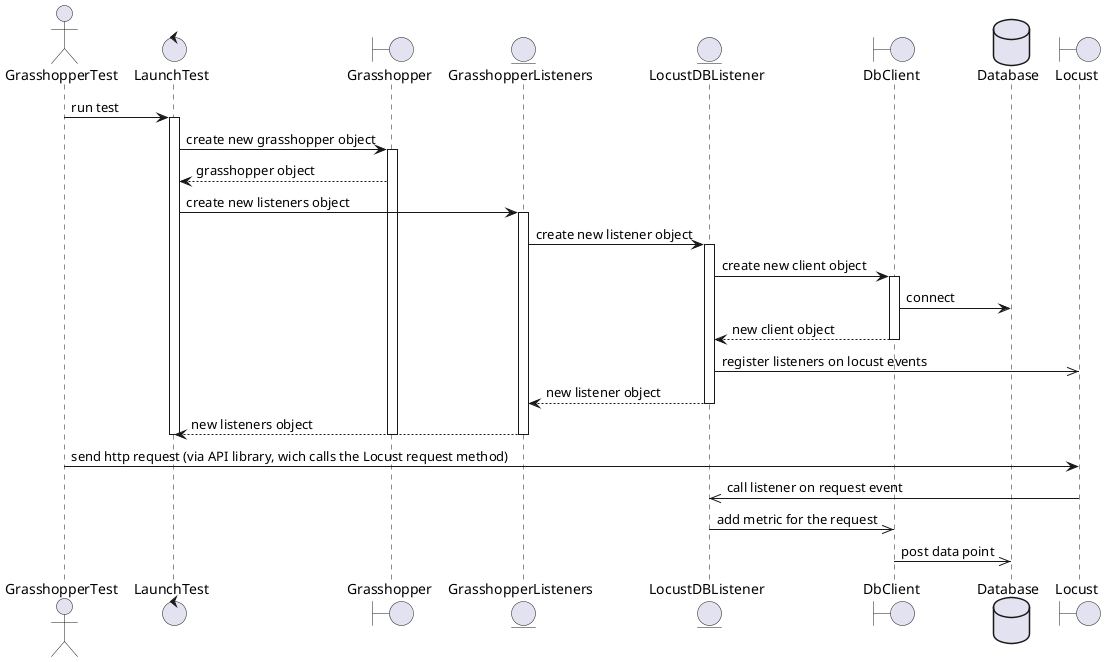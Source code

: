 # Grasshopper (Locust) Database Listeners

@startuml
actor GrasshopperTest
control LaunchTest
boundary Grasshopper
entity GrasshopperListeners
entity LocustDBListener
boundary DbClient
database Database
boundary Locust

GrasshopperTest -> LaunchTest : run test
activate LaunchTest

LaunchTest -> Grasshopper : create new grasshopper object
activate Grasshopper
Grasshopper --> LaunchTest : grasshopper object

LaunchTest -> GrasshopperListeners : create new listeners object
activate GrasshopperListeners

GrasshopperListeners -> LocustDBListener : create new listener object
activate LocustDBListener
LocustDBListener -> DbClient : create new client object
activate DbClient
DbClient -> Database : connect
DbClient --> LocustDBListener : new client object
deactivate DbClient
LocustDBListener ->> Locust : register listeners on locust events
LocustDBListener --> GrasshopperListeners : new listener object
deactivate LocustDBListener

GrasshopperListeners --> LaunchTest : new listeners object
deactivate GrasshopperListeners


deactivate Grasshopper
deactivate LaunchTest

GrasshopperTest -> Locust : send http request (via API library, wich calls the Locust request method)
Locust ->> LocustDBListener : call listener on request event
LocustDBListener ->> DbClient : add metric for the request
DbClient ->> Database : post data point 

@enduml